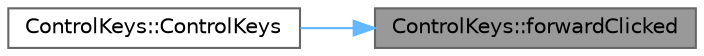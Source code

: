 digraph "ControlKeys::forwardClicked"
{
 // LATEX_PDF_SIZE
  bgcolor="transparent";
  edge [fontname=Helvetica,fontsize=10,labelfontname=Helvetica,labelfontsize=10];
  node [fontname=Helvetica,fontsize=10,shape=box,height=0.2,width=0.4];
  rankdir="RL";
  Node1 [id="Node000001",label="ControlKeys::forwardClicked",height=0.2,width=0.4,color="gray40", fillcolor="grey60", style="filled", fontcolor="black",tooltip="Slot for handling forward button press."];
  Node1 -> Node2 [id="edge1_Node000001_Node000002",dir="back",color="steelblue1",style="solid",tooltip=" "];
  Node2 [id="Node000002",label="ControlKeys::ControlKeys",height=0.2,width=0.4,color="grey40", fillcolor="white", style="filled",URL="$class_control_keys.html#a30a695329fa1e9096607d3460b12e13a",tooltip="Construct a new ControlKeys object."];
}
